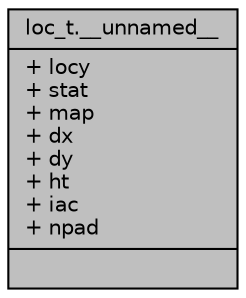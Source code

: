 digraph "loc_t.__unnamed__"
{
 // INTERACTIVE_SVG=YES
  bgcolor="transparent";
  edge [fontname="Helvetica",fontsize="10",labelfontname="Helvetica",labelfontsize="10"];
  node [fontname="Helvetica",fontsize="10",shape=record];
  Node478 [label="{loc_t.__unnamed__\n|+ locy\l+ stat\l+ map\l+ dx\l+ dy\l+ ht\l+ iac\l+ npad\l|}",height=0.2,width=0.4,color="black", fillcolor="grey75", style="filled", fontcolor="black"];
}
